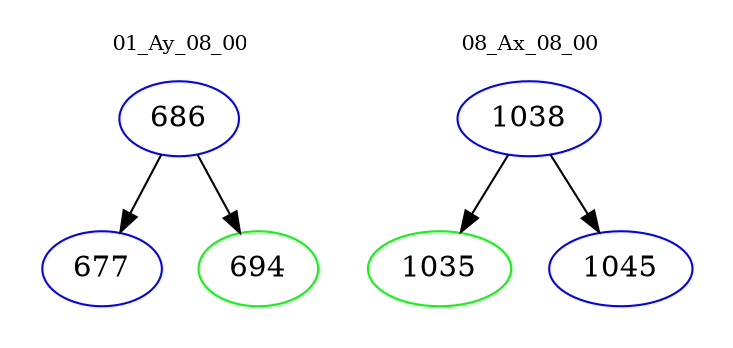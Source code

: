 digraph{
subgraph cluster_0 {
color = white
label = "01_Ay_08_00";
fontsize=10;
T0_686 [label="686", color="blue"]
T0_686 -> T0_677 [color="black"]
T0_677 [label="677", color="blue"]
T0_686 -> T0_694 [color="black"]
T0_694 [label="694", color="green"]
}
subgraph cluster_1 {
color = white
label = "08_Ax_08_00";
fontsize=10;
T1_1038 [label="1038", color="blue"]
T1_1038 -> T1_1035 [color="black"]
T1_1035 [label="1035", color="green"]
T1_1038 -> T1_1045 [color="black"]
T1_1045 [label="1045", color="blue"]
}
}
